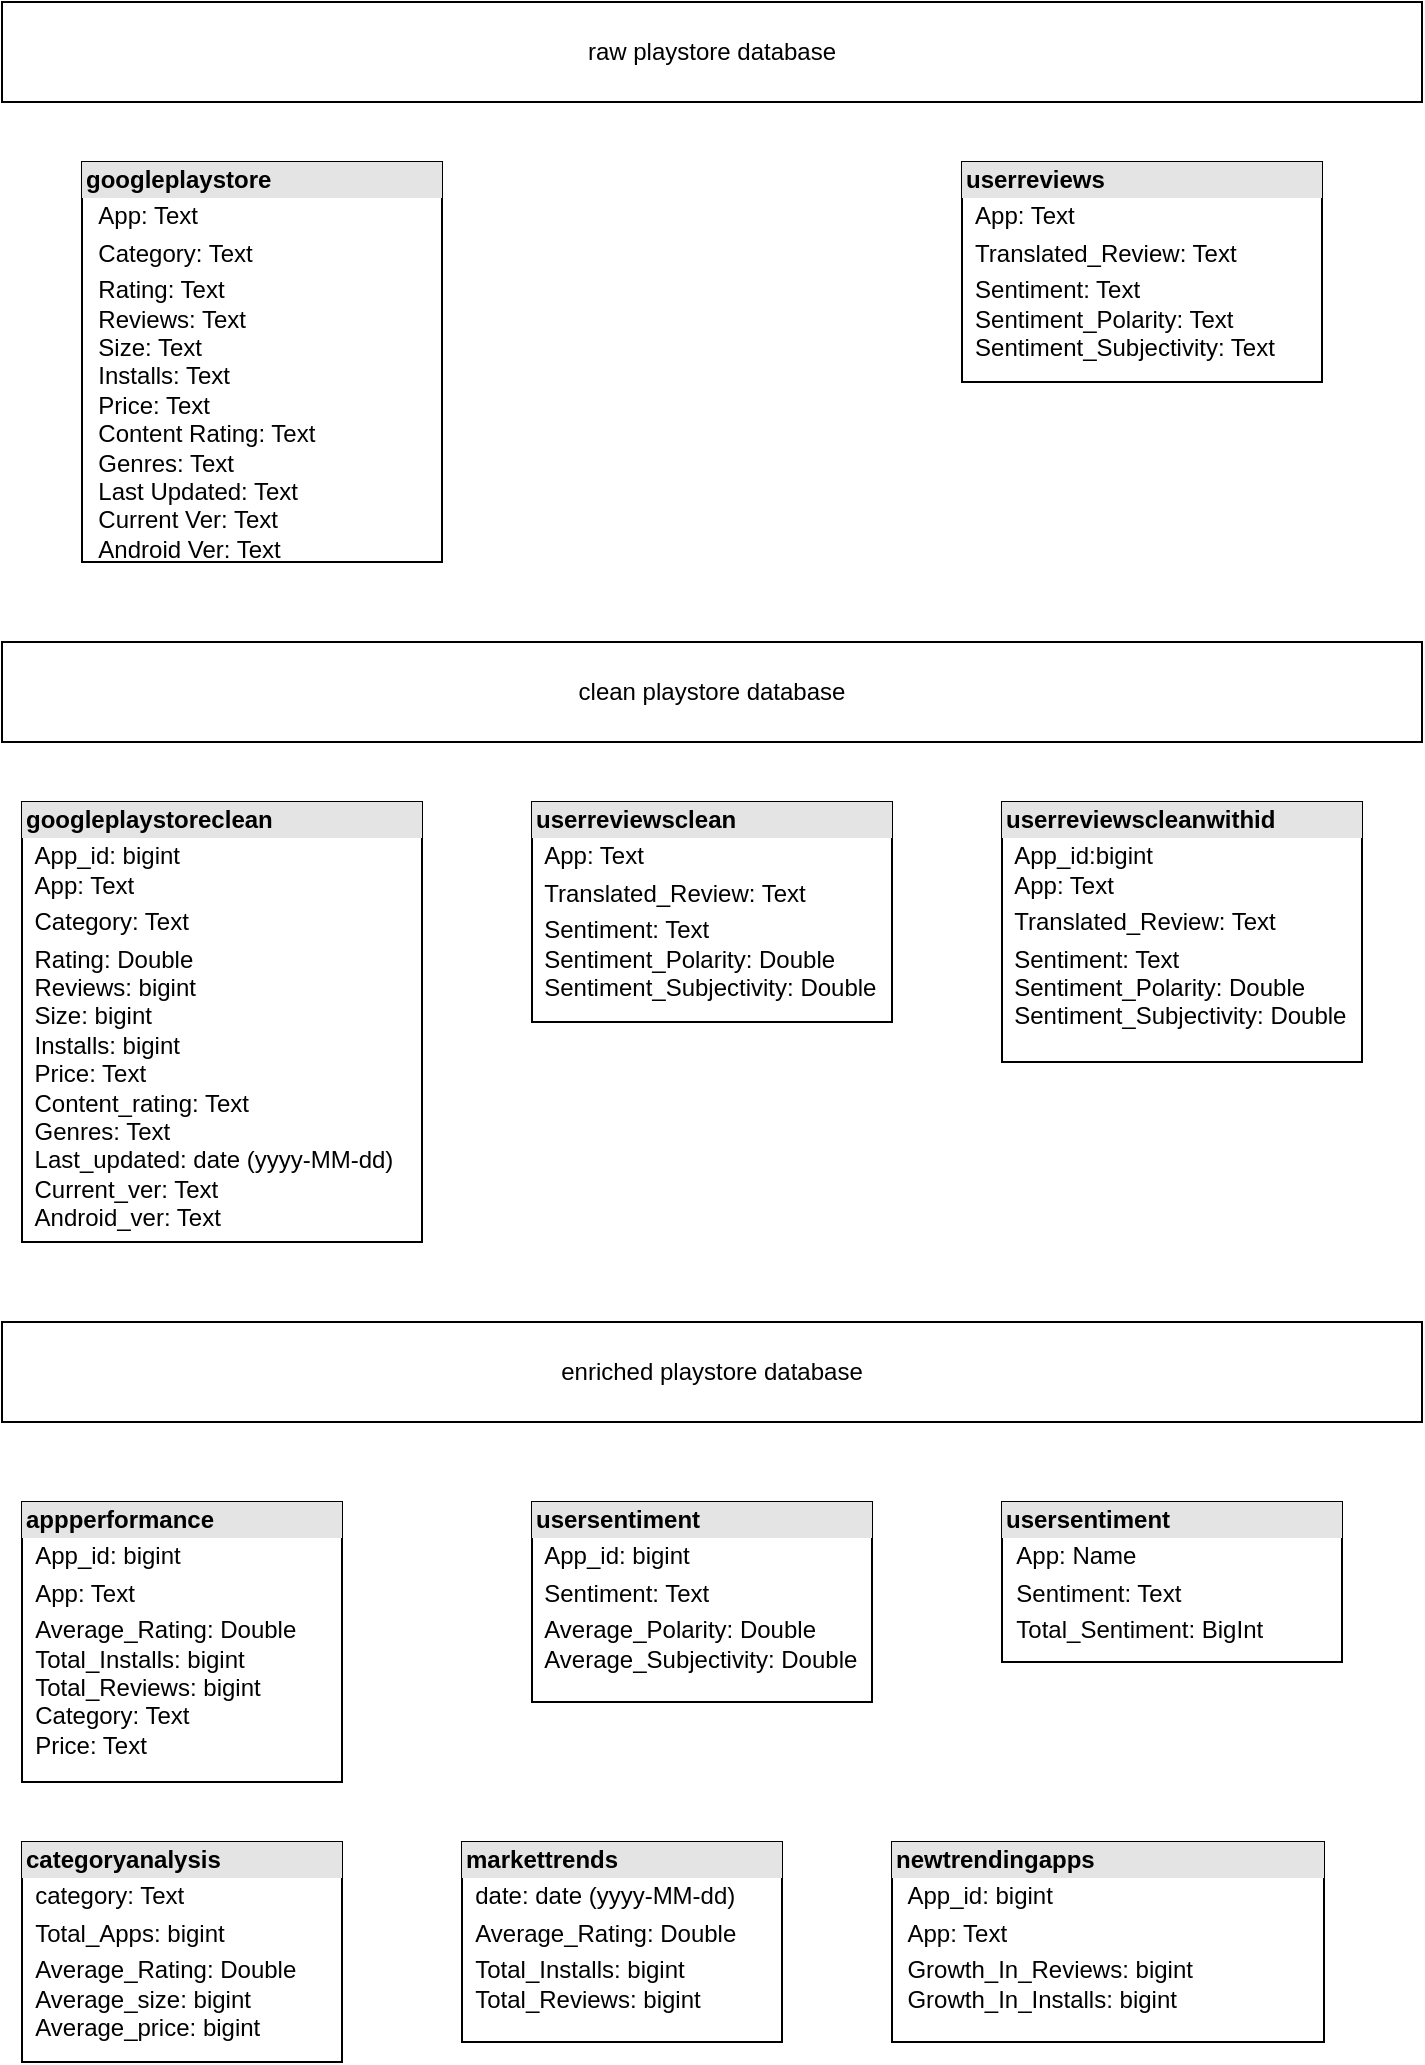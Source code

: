 <mxfile version="22.1.5" type="device">
  <diagram name="Page-1" id="s4_MnbcIIxtToLDB_b45">
    <mxGraphModel dx="1561" dy="944" grid="1" gridSize="10" guides="1" tooltips="1" connect="1" arrows="1" fold="1" page="1" pageScale="1" pageWidth="827" pageHeight="1169" math="0" shadow="0">
      <root>
        <mxCell id="0" />
        <mxCell id="1" parent="0" />
        <mxCell id="Od7Qy9B7t640dNxZPCxE-1" value="&lt;div style=&quot;box-sizing:border-box;width:100%;background:#e4e4e4;padding:2px;&quot;&gt;&lt;b&gt;googleplaystore&lt;/b&gt;&lt;/div&gt;&lt;table style=&quot;width:100%;font-size:1em;&quot; cellpadding=&quot;2&quot; cellspacing=&quot;0&quot;&gt;&lt;tbody&gt;&lt;tr&gt;&lt;td&gt;&lt;br&gt;&lt;/td&gt;&lt;td&gt;App: Text&lt;/td&gt;&lt;/tr&gt;&lt;tr&gt;&lt;td&gt;&lt;br&gt;&lt;/td&gt;&lt;td&gt;Category: Text&lt;/td&gt;&lt;/tr&gt;&lt;tr&gt;&lt;td&gt;&lt;/td&gt;&lt;td&gt;Rating: Text&lt;br&gt;Reviews: Text&lt;br&gt;Size: Text&lt;br&gt;Installs: Text&lt;br&gt;Price: Text&lt;br&gt;Content Rating: Text&lt;br&gt;Genres: Text&lt;br&gt;Last Updated: Text&lt;br&gt;Current Ver: Text&lt;br&gt;Android Ver: Text&lt;/td&gt;&lt;/tr&gt;&lt;/tbody&gt;&lt;/table&gt;" style="verticalAlign=top;align=left;overflow=fill;html=1;whiteSpace=wrap;" parent="1" vertex="1">
          <mxGeometry x="100" y="120" width="180" height="200" as="geometry" />
        </mxCell>
        <mxCell id="Od7Qy9B7t640dNxZPCxE-2" value="raw playstore database" style="html=1;whiteSpace=wrap;" parent="1" vertex="1">
          <mxGeometry x="60" y="40" width="710" height="50" as="geometry" />
        </mxCell>
        <mxCell id="Od7Qy9B7t640dNxZPCxE-3" value="&lt;div style=&quot;box-sizing:border-box;width:100%;background:#e4e4e4;padding:2px;&quot;&gt;&lt;b&gt;userreviews&lt;/b&gt;&lt;/div&gt;&lt;table style=&quot;width:100%;font-size:1em;&quot; cellpadding=&quot;2&quot; cellspacing=&quot;0&quot;&gt;&lt;tbody&gt;&lt;tr&gt;&lt;td&gt;&lt;br&gt;&lt;/td&gt;&lt;td&gt;App: Text&lt;/td&gt;&lt;/tr&gt;&lt;tr&gt;&lt;td&gt;&lt;br&gt;&lt;/td&gt;&lt;td&gt;Translated_Review: Text&lt;/td&gt;&lt;/tr&gt;&lt;tr&gt;&lt;td&gt;&lt;/td&gt;&lt;td&gt;Sentiment: Text&lt;br&gt;Sentiment_Polarity: Text&lt;br&gt;Sentiment_Subjectivity: Text&lt;/td&gt;&lt;/tr&gt;&lt;/tbody&gt;&lt;/table&gt;" style="verticalAlign=top;align=left;overflow=fill;html=1;whiteSpace=wrap;" parent="1" vertex="1">
          <mxGeometry x="540" y="120" width="180" height="110" as="geometry" />
        </mxCell>
        <mxCell id="Od7Qy9B7t640dNxZPCxE-4" value="clean playstore database" style="html=1;whiteSpace=wrap;" parent="1" vertex="1">
          <mxGeometry x="60" y="360" width="710" height="50" as="geometry" />
        </mxCell>
        <mxCell id="Od7Qy9B7t640dNxZPCxE-5" value="&lt;div style=&quot;box-sizing:border-box;width:100%;background:#e4e4e4;padding:2px;&quot;&gt;&lt;b&gt;googleplaystoreclean&lt;/b&gt;&lt;/div&gt;&lt;table style=&quot;width:100%;font-size:1em;&quot; cellpadding=&quot;2&quot; cellspacing=&quot;0&quot;&gt;&lt;tbody&gt;&lt;tr&gt;&lt;td&gt;&lt;br&gt;&lt;/td&gt;&lt;td&gt;App_id: bigint&lt;br&gt;App: Text&lt;/td&gt;&lt;/tr&gt;&lt;tr&gt;&lt;td&gt;&lt;br&gt;&lt;/td&gt;&lt;td&gt;Category: Text&lt;/td&gt;&lt;/tr&gt;&lt;tr&gt;&lt;td&gt;&lt;/td&gt;&lt;td&gt;Rating: Double&lt;br&gt;Reviews: bigint&lt;br&gt;Size: bigint&lt;br&gt;Installs: bigint&lt;br&gt;Price: Text&lt;br&gt;Content_rating: Text&lt;br&gt;Genres: Text&lt;br&gt;Last_updated: date (yyyy-MM-dd)&lt;br&gt;Current_ver: Text&lt;br&gt;Android_ver: Text&lt;/td&gt;&lt;/tr&gt;&lt;/tbody&gt;&lt;/table&gt;" style="verticalAlign=top;align=left;overflow=fill;html=1;whiteSpace=wrap;" parent="1" vertex="1">
          <mxGeometry x="70" y="440" width="200" height="220" as="geometry" />
        </mxCell>
        <mxCell id="Od7Qy9B7t640dNxZPCxE-6" value="&lt;div style=&quot;box-sizing:border-box;width:100%;background:#e4e4e4;padding:2px;&quot;&gt;&lt;b&gt;userreviewsclean&lt;/b&gt;&lt;/div&gt;&lt;table style=&quot;width:100%;font-size:1em;&quot; cellpadding=&quot;2&quot; cellspacing=&quot;0&quot;&gt;&lt;tbody&gt;&lt;tr&gt;&lt;td&gt;&lt;br&gt;&lt;/td&gt;&lt;td&gt;App: Text&lt;/td&gt;&lt;/tr&gt;&lt;tr&gt;&lt;td&gt;&lt;br&gt;&lt;/td&gt;&lt;td&gt;Translated_Review: Text&lt;/td&gt;&lt;/tr&gt;&lt;tr&gt;&lt;td&gt;&lt;/td&gt;&lt;td&gt;Sentiment: Text&lt;br&gt;Sentiment_Polarity: Double&lt;br&gt;Sentiment_Subjectivity: Double&lt;/td&gt;&lt;/tr&gt;&lt;/tbody&gt;&lt;/table&gt;" style="verticalAlign=top;align=left;overflow=fill;html=1;whiteSpace=wrap;" parent="1" vertex="1">
          <mxGeometry x="325" y="440" width="180" height="110" as="geometry" />
        </mxCell>
        <mxCell id="Od7Qy9B7t640dNxZPCxE-7" value="&lt;div style=&quot;box-sizing:border-box;width:100%;background:#e4e4e4;padding:2px;&quot;&gt;&lt;b&gt;userreviewscleanwithid&lt;/b&gt;&lt;/div&gt;&lt;table style=&quot;width:100%;font-size:1em;&quot; cellpadding=&quot;2&quot; cellspacing=&quot;0&quot;&gt;&lt;tbody&gt;&lt;tr&gt;&lt;td&gt;&lt;br&gt;&lt;/td&gt;&lt;td&gt;App_id:bigint&lt;br&gt;App: Text&lt;/td&gt;&lt;/tr&gt;&lt;tr&gt;&lt;td&gt;&lt;br&gt;&lt;/td&gt;&lt;td&gt;Translated_Review: Text&lt;/td&gt;&lt;/tr&gt;&lt;tr&gt;&lt;td&gt;&lt;/td&gt;&lt;td&gt;Sentiment: Text&lt;br&gt;Sentiment_Polarity: Double&lt;br&gt;Sentiment_Subjectivity: Double&lt;/td&gt;&lt;/tr&gt;&lt;/tbody&gt;&lt;/table&gt;" style="verticalAlign=top;align=left;overflow=fill;html=1;whiteSpace=wrap;" parent="1" vertex="1">
          <mxGeometry x="560" y="440" width="180" height="130" as="geometry" />
        </mxCell>
        <mxCell id="Od7Qy9B7t640dNxZPCxE-10" value="enriched playstore database" style="html=1;whiteSpace=wrap;" parent="1" vertex="1">
          <mxGeometry x="60" y="700" width="710" height="50" as="geometry" />
        </mxCell>
        <mxCell id="Od7Qy9B7t640dNxZPCxE-11" value="&lt;div style=&quot;box-sizing:border-box;width:100%;background:#e4e4e4;padding:2px;&quot;&gt;&lt;b&gt;appperformance&lt;/b&gt;&lt;/div&gt;&lt;table style=&quot;width:100%;font-size:1em;&quot; cellpadding=&quot;2&quot; cellspacing=&quot;0&quot;&gt;&lt;tbody&gt;&lt;tr&gt;&lt;td&gt;&lt;br&gt;&lt;/td&gt;&lt;td&gt;App_id: bigint&lt;/td&gt;&lt;/tr&gt;&lt;tr&gt;&lt;td&gt;&lt;br&gt;&lt;/td&gt;&lt;td&gt;App: Text&lt;/td&gt;&lt;/tr&gt;&lt;tr&gt;&lt;td&gt;&lt;/td&gt;&lt;td&gt;Average_Rating: Double&lt;br&gt;Total_Installs: bigint&lt;br&gt;Total_Reviews: bigint&lt;br&gt;Category: Text&lt;br&gt;Price: Text&lt;/td&gt;&lt;/tr&gt;&lt;/tbody&gt;&lt;/table&gt;" style="verticalAlign=top;align=left;overflow=fill;html=1;whiteSpace=wrap;" parent="1" vertex="1">
          <mxGeometry x="70" y="790" width="160" height="140" as="geometry" />
        </mxCell>
        <mxCell id="Od7Qy9B7t640dNxZPCxE-12" value="&lt;div style=&quot;box-sizing:border-box;width:100%;background:#e4e4e4;padding:2px;&quot;&gt;&lt;b&gt;usersentiment&lt;/b&gt;&lt;/div&gt;&lt;table style=&quot;width:100%;font-size:1em;&quot; cellpadding=&quot;2&quot; cellspacing=&quot;0&quot;&gt;&lt;tbody&gt;&lt;tr&gt;&lt;td&gt;&lt;br&gt;&lt;/td&gt;&lt;td&gt;App_id: bigint&lt;/td&gt;&lt;/tr&gt;&lt;tr&gt;&lt;td&gt;&lt;br&gt;&lt;/td&gt;&lt;td&gt;Sentiment: Text&lt;/td&gt;&lt;/tr&gt;&lt;tr&gt;&lt;td&gt;&lt;/td&gt;&lt;td&gt;Average_Polarity: Double&lt;br&gt;Average_Subjectivity: Double&lt;/td&gt;&lt;/tr&gt;&lt;/tbody&gt;&lt;/table&gt;" style="verticalAlign=top;align=left;overflow=fill;html=1;whiteSpace=wrap;" parent="1" vertex="1">
          <mxGeometry x="325" y="790" width="170" height="100" as="geometry" />
        </mxCell>
        <mxCell id="Od7Qy9B7t640dNxZPCxE-13" value="&lt;div style=&quot;box-sizing:border-box;width:100%;background:#e4e4e4;padding:2px;&quot;&gt;&lt;b&gt;categoryanalysis&lt;/b&gt;&lt;/div&gt;&lt;table style=&quot;width:100%;font-size:1em;&quot; cellpadding=&quot;2&quot; cellspacing=&quot;0&quot;&gt;&lt;tbody&gt;&lt;tr&gt;&lt;td&gt;&lt;br&gt;&lt;/td&gt;&lt;td&gt;category: Text&lt;/td&gt;&lt;/tr&gt;&lt;tr&gt;&lt;td&gt;&lt;br&gt;&lt;/td&gt;&lt;td&gt;Total_Apps: bigint&lt;/td&gt;&lt;/tr&gt;&lt;tr&gt;&lt;td&gt;&lt;/td&gt;&lt;td&gt;Average_Rating: Double&lt;br&gt;Average_size: bigint&lt;br&gt;Average_price: bigint&lt;br&gt;&lt;/td&gt;&lt;/tr&gt;&lt;/tbody&gt;&lt;/table&gt;" style="verticalAlign=top;align=left;overflow=fill;html=1;whiteSpace=wrap;" parent="1" vertex="1">
          <mxGeometry x="70" y="960" width="160" height="110" as="geometry" />
        </mxCell>
        <mxCell id="Od7Qy9B7t640dNxZPCxE-14" value="&lt;div style=&quot;box-sizing:border-box;width:100%;background:#e4e4e4;padding:2px;&quot;&gt;&lt;b&gt;markettrends&lt;/b&gt;&lt;/div&gt;&lt;table style=&quot;width:100%;font-size:1em;&quot; cellpadding=&quot;2&quot; cellspacing=&quot;0&quot;&gt;&lt;tbody&gt;&lt;tr&gt;&lt;td&gt;&lt;br&gt;&lt;/td&gt;&lt;td&gt;date: date (yyyy-MM-dd)&lt;/td&gt;&lt;/tr&gt;&lt;tr&gt;&lt;td&gt;&lt;br&gt;&lt;/td&gt;&lt;td&gt;Average_Rating: Double&lt;br&gt;&lt;/td&gt;&lt;/tr&gt;&lt;tr&gt;&lt;td&gt;&lt;/td&gt;&lt;td&gt;Total_Installs: bigint&lt;br style=&quot;border-color: var(--border-color);&quot;&gt;Total_Reviews: bigint&lt;br&gt;&lt;/td&gt;&lt;/tr&gt;&lt;/tbody&gt;&lt;/table&gt;" style="verticalAlign=top;align=left;overflow=fill;html=1;whiteSpace=wrap;" parent="1" vertex="1">
          <mxGeometry x="290" y="960" width="160" height="100" as="geometry" />
        </mxCell>
        <mxCell id="Od7Qy9B7t640dNxZPCxE-15" value="&lt;div style=&quot;box-sizing:border-box;width:100%;background:#e4e4e4;padding:2px;&quot;&gt;&lt;b&gt;newtrendingapps&lt;/b&gt;&lt;/div&gt;&lt;table style=&quot;width:100%;font-size:1em;&quot; cellpadding=&quot;2&quot; cellspacing=&quot;0&quot;&gt;&lt;tbody&gt;&lt;tr&gt;&lt;td&gt;&lt;br&gt;&lt;/td&gt;&lt;td&gt;App_id: bigint&lt;/td&gt;&lt;/tr&gt;&lt;tr&gt;&lt;td&gt;&lt;br&gt;&lt;/td&gt;&lt;td&gt;App: Text&lt;/td&gt;&lt;/tr&gt;&lt;tr&gt;&lt;td&gt;&lt;/td&gt;&lt;td&gt;Growth_In_Reviews: bigint&lt;br&gt;Growth_In_Installs: bigint&lt;br&gt;&lt;/td&gt;&lt;/tr&gt;&lt;/tbody&gt;&lt;/table&gt;" style="verticalAlign=top;align=left;overflow=fill;html=1;whiteSpace=wrap;" parent="1" vertex="1">
          <mxGeometry x="505" y="960" width="216" height="100" as="geometry" />
        </mxCell>
        <mxCell id="fefO4738_vLI31mJfWI7-1" value="&lt;div style=&quot;box-sizing:border-box;width:100%;background:#e4e4e4;padding:2px;&quot;&gt;&lt;b&gt;usersentiment&lt;/b&gt;&lt;/div&gt;&lt;table style=&quot;width:100%;font-size:1em;&quot; cellpadding=&quot;2&quot; cellspacing=&quot;0&quot;&gt;&lt;tbody&gt;&lt;tr&gt;&lt;td&gt;&lt;br&gt;&lt;/td&gt;&lt;td&gt;App: Name&lt;/td&gt;&lt;/tr&gt;&lt;tr&gt;&lt;td&gt;&lt;br&gt;&lt;/td&gt;&lt;td&gt;Sentiment: Text&lt;/td&gt;&lt;/tr&gt;&lt;tr&gt;&lt;td&gt;&lt;/td&gt;&lt;td&gt;Total_Sentiment: BigInt&lt;br&gt;&lt;/td&gt;&lt;/tr&gt;&lt;/tbody&gt;&lt;/table&gt;" style="verticalAlign=top;align=left;overflow=fill;html=1;whiteSpace=wrap;" vertex="1" parent="1">
          <mxGeometry x="560" y="790" width="170" height="80" as="geometry" />
        </mxCell>
      </root>
    </mxGraphModel>
  </diagram>
</mxfile>
